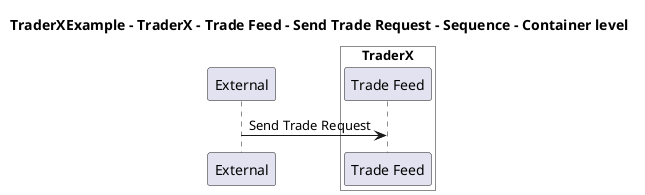 @startuml

title TraderXExample - TraderX - Trade Feed - Send Trade Request - Sequence - Container level

participant "External" as C4InterFlow.SoftwareSystems.ExternalSystem

box "TraderX" #White
    participant "Trade Feed" as TraderXExample.SoftwareSystems.TraderX.Containers.TradeFeed
end box


C4InterFlow.SoftwareSystems.ExternalSystem -> TraderXExample.SoftwareSystems.TraderX.Containers.TradeFeed : Send Trade Request


@enduml

